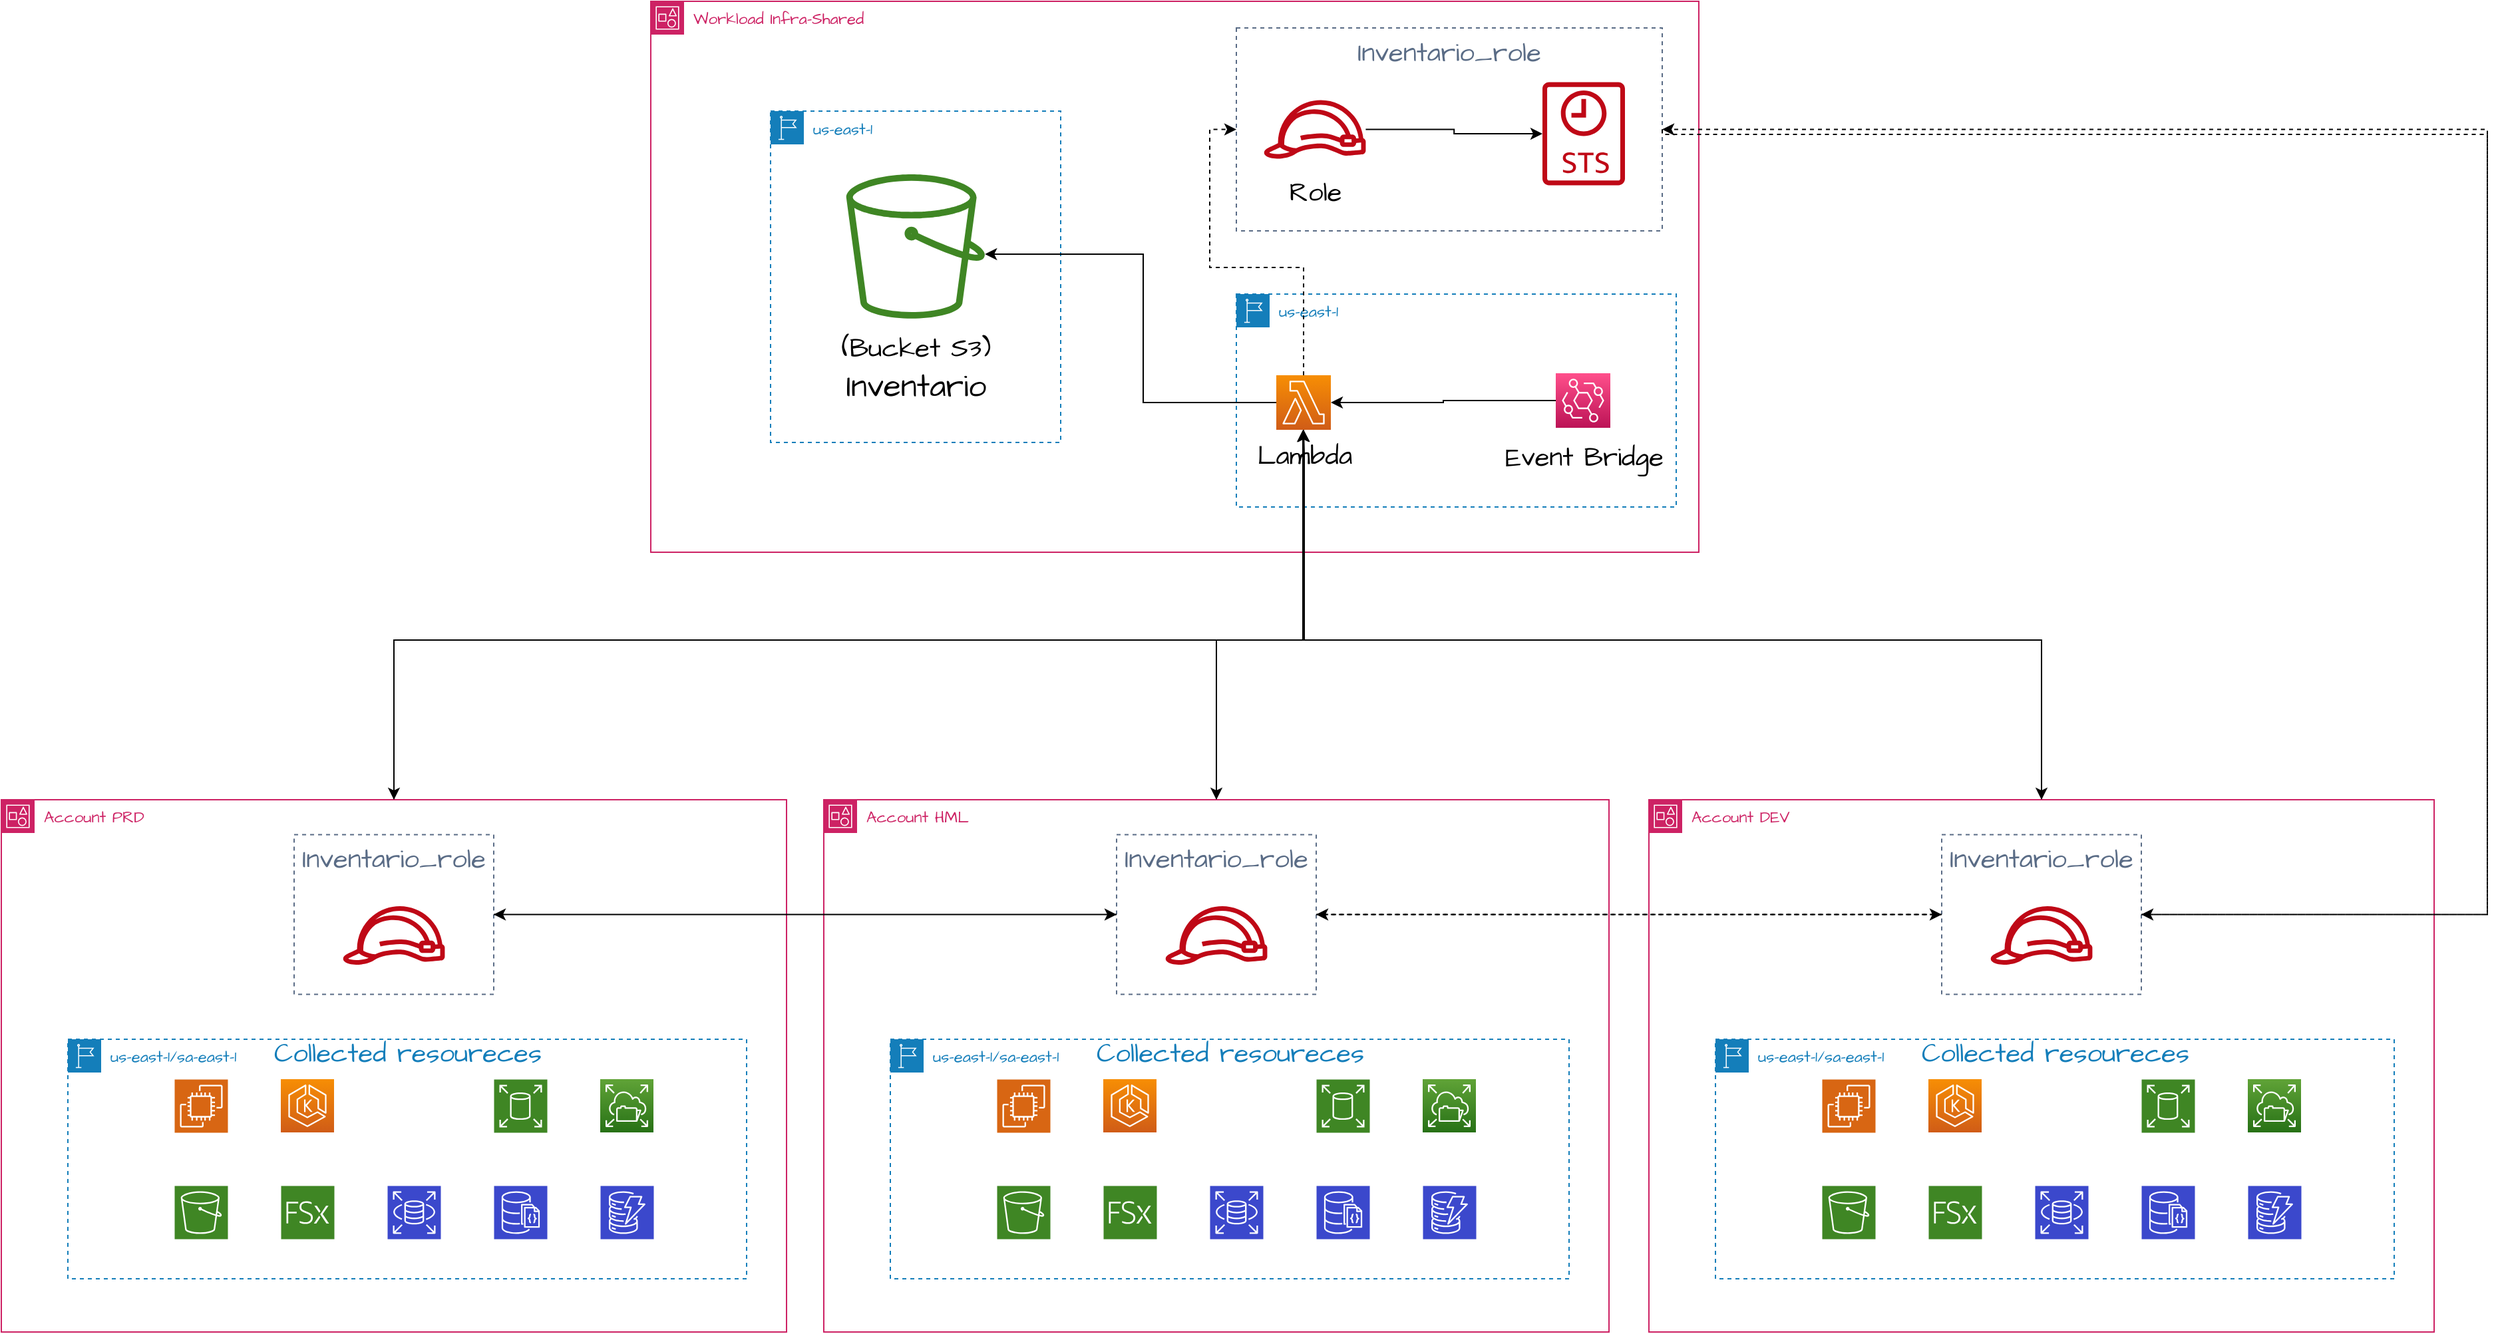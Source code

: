 <mxfile version="21.2.9" type="github">
  <diagram name="Página-1" id="VzRooWuVWmmBLkSY3yeb">
    <mxGraphModel dx="3027" dy="3548" grid="1" gridSize="10" guides="1" tooltips="1" connect="1" arrows="1" fold="1" page="1" pageScale="1" pageWidth="827" pageHeight="1169" math="0" shadow="0">
      <root>
        <mxCell id="0" />
        <mxCell id="1" parent="0" />
        <mxCell id="jStCBAq80HZp-Zrw6Ssf-123" value="Workload Infra-Shared" style="points=[[0,0],[0.25,0],[0.5,0],[0.75,0],[1,0],[1,0.25],[1,0.5],[1,0.75],[1,1],[0.75,1],[0.5,1],[0.25,1],[0,1],[0,0.75],[0,0.5],[0,0.25]];outlineConnect=0;gradientColor=none;html=1;whiteSpace=wrap;fontSize=12;fontStyle=0;container=1;pointerEvents=0;collapsible=0;recursiveResize=0;shape=mxgraph.aws4.group;grIcon=mxgraph.aws4.group_account;strokeColor=#CD2264;fillColor=none;verticalAlign=top;align=left;spacingLeft=30;fontColor=#CD2264;dashed=0;hachureGap=4;fontFamily=Architects Daughter;fontSource=https%3A%2F%2Ffonts.googleapis.com%2Fcss%3Ffamily%3DArchitects%2BDaughter;" vertex="1" parent="1">
          <mxGeometry x="-220" y="-2220" width="787.5" height="414" as="geometry" />
        </mxCell>
        <mxCell id="jStCBAq80HZp-Zrw6Ssf-126" value="Inventario_role" style="fillColor=none;strokeColor=#5A6C86;dashed=1;verticalAlign=top;fontStyle=0;fontColor=#5A6C86;whiteSpace=wrap;html=1;hachureGap=4;fontFamily=Architects Daughter;fontSource=https%3A%2F%2Ffonts.googleapis.com%2Fcss%3Ffamily%3DArchitects%2BDaughter;fontSize=20;" vertex="1" parent="jStCBAq80HZp-Zrw6Ssf-123">
          <mxGeometry x="440" y="20" width="320" height="152.5" as="geometry" />
        </mxCell>
        <mxCell id="jStCBAq80HZp-Zrw6Ssf-130" style="edgeStyle=orthogonalEdgeStyle;rounded=0;hachureGap=4;orthogonalLoop=1;jettySize=auto;html=1;fontFamily=Architects Daughter;fontSource=https%3A%2F%2Ffonts.googleapis.com%2Fcss%3Ffamily%3DArchitects%2BDaughter;fontSize=16;" edge="1" parent="jStCBAq80HZp-Zrw6Ssf-123" source="jStCBAq80HZp-Zrw6Ssf-127" target="jStCBAq80HZp-Zrw6Ssf-128">
          <mxGeometry relative="1" as="geometry" />
        </mxCell>
        <mxCell id="jStCBAq80HZp-Zrw6Ssf-127" value="" style="sketch=0;outlineConnect=0;fontColor=#232F3E;gradientColor=none;fillColor=#BF0816;strokeColor=none;dashed=0;verticalLabelPosition=bottom;verticalAlign=top;align=center;html=1;fontSize=12;fontStyle=0;aspect=fixed;pointerEvents=1;shape=mxgraph.aws4.role;hachureGap=4;jiggle=2;curveFitting=1;fontFamily=Architects Daughter;fontSource=https%3A%2F%2Ffonts.googleapis.com%2Fcss%3Ffamily%3DArchitects%2BDaughter;" vertex="1" parent="jStCBAq80HZp-Zrw6Ssf-123">
          <mxGeometry x="460.0" y="74.25" width="78" height="44" as="geometry" />
        </mxCell>
        <mxCell id="jStCBAq80HZp-Zrw6Ssf-128" value="" style="sketch=0;outlineConnect=0;fontColor=#232F3E;gradientColor=none;fillColor=#BF0816;strokeColor=none;dashed=0;verticalLabelPosition=bottom;verticalAlign=top;align=center;html=1;fontSize=12;fontStyle=0;aspect=fixed;pointerEvents=1;shape=mxgraph.aws4.sts_alternate;hachureGap=4;jiggle=2;curveFitting=1;fontFamily=Architects Daughter;fontSource=https%3A%2F%2Ffonts.googleapis.com%2Fcss%3Ffamily%3DArchitects%2BDaughter;" vertex="1" parent="jStCBAq80HZp-Zrw6Ssf-123">
          <mxGeometry x="670" y="60.5" width="62" height="78" as="geometry" />
        </mxCell>
        <mxCell id="jStCBAq80HZp-Zrw6Ssf-124" value="us-east-1" style="points=[[0,0],[0.25,0],[0.5,0],[0.75,0],[1,0],[1,0.25],[1,0.5],[1,0.75],[1,1],[0.75,1],[0.5,1],[0.25,1],[0,1],[0,0.75],[0,0.5],[0,0.25]];outlineConnect=0;gradientColor=none;html=1;whiteSpace=wrap;fontSize=12;fontStyle=0;container=1;pointerEvents=0;collapsible=0;recursiveResize=0;shape=mxgraph.aws4.group;grIcon=mxgraph.aws4.group_region;strokeColor=#147EBA;fillColor=none;verticalAlign=top;align=left;spacingLeft=30;fontColor=#147EBA;dashed=1;hachureGap=4;fontFamily=Architects Daughter;fontSource=https%3A%2F%2Ffonts.googleapis.com%2Fcss%3Ffamily%3DArchitects%2BDaughter;" vertex="1" parent="jStCBAq80HZp-Zrw6Ssf-123">
          <mxGeometry x="440" y="220" width="330.5" height="160" as="geometry" />
        </mxCell>
        <mxCell id="jStCBAq80HZp-Zrw6Ssf-175" style="edgeStyle=orthogonalEdgeStyle;rounded=0;hachureGap=4;orthogonalLoop=1;jettySize=auto;html=1;entryX=1;entryY=0.5;entryDx=0;entryDy=0;entryPerimeter=0;fontFamily=Architects Daughter;fontSource=https%3A%2F%2Ffonts.googleapis.com%2Fcss%3Ffamily%3DArchitects%2BDaughter;fontSize=16;" edge="1" parent="jStCBAq80HZp-Zrw6Ssf-124" source="jStCBAq80HZp-Zrw6Ssf-103" target="jStCBAq80HZp-Zrw6Ssf-97">
          <mxGeometry relative="1" as="geometry" />
        </mxCell>
        <mxCell id="jStCBAq80HZp-Zrw6Ssf-103" value="" style="sketch=0;points=[[0,0,0],[0.25,0,0],[0.5,0,0],[0.75,0,0],[1,0,0],[0,1,0],[0.25,1,0],[0.5,1,0],[0.75,1,0],[1,1,0],[0,0.25,0],[0,0.5,0],[0,0.75,0],[1,0.25,0],[1,0.5,0],[1,0.75,0]];outlineConnect=0;fontColor=#232F3E;gradientColor=#FF4F8B;gradientDirection=north;fillColor=#BC1356;strokeColor=#ffffff;dashed=0;verticalLabelPosition=bottom;verticalAlign=top;align=center;html=1;fontSize=12;fontStyle=0;aspect=fixed;shape=mxgraph.aws4.resourceIcon;resIcon=mxgraph.aws4.eventbridge;hachureGap=4;jiggle=2;curveFitting=1;fontFamily=Architects Daughter;fontSource=https%3A%2F%2Ffonts.googleapis.com%2Fcss%3Ffamily%3DArchitects%2BDaughter;" vertex="1" parent="jStCBAq80HZp-Zrw6Ssf-124">
          <mxGeometry x="240" y="59.5" width="41" height="41" as="geometry" />
        </mxCell>
        <mxCell id="jStCBAq80HZp-Zrw6Ssf-97" value="" style="sketch=0;points=[[0,0,0],[0.25,0,0],[0.5,0,0],[0.75,0,0],[1,0,0],[0,1,0],[0.25,1,0],[0.5,1,0],[0.75,1,0],[1,1,0],[0,0.25,0],[0,0.5,0],[0,0.75,0],[1,0.25,0],[1,0.5,0],[1,0.75,0]];outlineConnect=0;fontColor=#232F3E;gradientColor=#F78E04;gradientDirection=north;fillColor=#D05C17;strokeColor=#ffffff;dashed=0;verticalLabelPosition=bottom;verticalAlign=top;align=center;html=1;fontSize=12;fontStyle=0;aspect=fixed;shape=mxgraph.aws4.resourceIcon;resIcon=mxgraph.aws4.lambda;hachureGap=4;jiggle=2;curveFitting=1;fontFamily=Architects Daughter;fontSource=https%3A%2F%2Ffonts.googleapis.com%2Fcss%3Ffamily%3DArchitects%2BDaughter;" vertex="1" parent="jStCBAq80HZp-Zrw6Ssf-124">
          <mxGeometry x="30" y="61" width="41" height="41" as="geometry" />
        </mxCell>
        <mxCell id="jStCBAq80HZp-Zrw6Ssf-271" value="Lambda" style="text;html=1;align=center;verticalAlign=middle;resizable=0;points=[];autosize=1;strokeColor=none;fillColor=none;fontSize=20;fontFamily=Architects Daughter;" vertex="1" parent="jStCBAq80HZp-Zrw6Ssf-124">
          <mxGeometry x="5.5" y="100.5" width="90" height="40" as="geometry" />
        </mxCell>
        <mxCell id="jStCBAq80HZp-Zrw6Ssf-272" value="Event Bridge" style="text;html=1;align=center;verticalAlign=middle;resizable=0;points=[];autosize=1;strokeColor=none;fillColor=none;fontSize=20;fontFamily=Architects Daughter;" vertex="1" parent="jStCBAq80HZp-Zrw6Ssf-124">
          <mxGeometry x="190.5" y="102" width="140" height="40" as="geometry" />
        </mxCell>
        <mxCell id="jStCBAq80HZp-Zrw6Ssf-241" value="us-east-1" style="points=[[0,0],[0.25,0],[0.5,0],[0.75,0],[1,0],[1,0.25],[1,0.5],[1,0.75],[1,1],[0.75,1],[0.5,1],[0.25,1],[0,1],[0,0.75],[0,0.5],[0,0.25]];outlineConnect=0;gradientColor=none;html=1;whiteSpace=wrap;fontSize=12;fontStyle=0;container=1;pointerEvents=0;collapsible=0;recursiveResize=0;shape=mxgraph.aws4.group;grIcon=mxgraph.aws4.group_region;strokeColor=#147EBA;fillColor=none;verticalAlign=top;align=left;spacingLeft=30;fontColor=#147EBA;dashed=1;hachureGap=4;fontFamily=Architects Daughter;fontSource=https%3A%2F%2Ffonts.googleapis.com%2Fcss%3Ffamily%3DArchitects%2BDaughter;" vertex="1" parent="jStCBAq80HZp-Zrw6Ssf-123">
          <mxGeometry x="90" y="82.5" width="218" height="249" as="geometry" />
        </mxCell>
        <mxCell id="jStCBAq80HZp-Zrw6Ssf-157" value="" style="sketch=0;outlineConnect=0;fontColor=#232F3E;gradientColor=none;fillColor=#3F8624;strokeColor=none;dashed=0;verticalLabelPosition=bottom;verticalAlign=top;align=center;html=1;fontSize=12;fontStyle=0;aspect=fixed;pointerEvents=1;shape=mxgraph.aws4.bucket;hachureGap=4;jiggle=2;curveFitting=1;fontFamily=Architects Daughter;fontSource=https%3A%2F%2Ffonts.googleapis.com%2Fcss%3Ffamily%3DArchitects%2BDaughter;" vertex="1" parent="jStCBAq80HZp-Zrw6Ssf-241">
          <mxGeometry x="56.89" y="47.5" width="104.23" height="108.4" as="geometry" />
        </mxCell>
        <mxCell id="jStCBAq80HZp-Zrw6Ssf-158" value="&lt;font style=&quot;font-size: 24px;&quot;&gt;Inventario&lt;/font&gt;" style="text;html=1;align=center;verticalAlign=middle;resizable=0;points=[];autosize=1;strokeColor=none;fillColor=none;fontSize=20;fontFamily=Architects Daughter;" vertex="1" parent="jStCBAq80HZp-Zrw6Ssf-241">
          <mxGeometry x="44" y="187.5" width="130" height="40" as="geometry" />
        </mxCell>
        <mxCell id="jStCBAq80HZp-Zrw6Ssf-269" value="(Bucket S3)" style="text;html=1;align=center;verticalAlign=middle;resizable=0;points=[];autosize=1;strokeColor=none;fillColor=none;fontSize=20;fontFamily=Architects Daughter;" vertex="1" parent="jStCBAq80HZp-Zrw6Ssf-241">
          <mxGeometry x="39.01" y="157.5" width="140" height="40" as="geometry" />
        </mxCell>
        <mxCell id="jStCBAq80HZp-Zrw6Ssf-247" style="edgeStyle=orthogonalEdgeStyle;rounded=0;hachureGap=4;orthogonalLoop=1;jettySize=auto;html=1;entryX=0;entryY=0.5;entryDx=0;entryDy=0;fontFamily=Architects Daughter;fontSource=https%3A%2F%2Ffonts.googleapis.com%2Fcss%3Ffamily%3DArchitects%2BDaughter;fontSize=16;dashed=1;" edge="1" parent="jStCBAq80HZp-Zrw6Ssf-123" source="jStCBAq80HZp-Zrw6Ssf-97" target="jStCBAq80HZp-Zrw6Ssf-126">
          <mxGeometry relative="1" as="geometry">
            <Array as="points">
              <mxPoint x="491" y="200" />
              <mxPoint x="420" y="200" />
              <mxPoint x="420" y="96" />
            </Array>
          </mxGeometry>
        </mxCell>
        <mxCell id="jStCBAq80HZp-Zrw6Ssf-260" style="edgeStyle=orthogonalEdgeStyle;rounded=0;hachureGap=4;orthogonalLoop=1;jettySize=auto;html=1;fontFamily=Architects Daughter;fontSource=https%3A%2F%2Ffonts.googleapis.com%2Fcss%3Ffamily%3DArchitects%2BDaughter;fontSize=16;" edge="1" parent="jStCBAq80HZp-Zrw6Ssf-123" source="jStCBAq80HZp-Zrw6Ssf-97" target="jStCBAq80HZp-Zrw6Ssf-157">
          <mxGeometry relative="1" as="geometry">
            <mxPoint x="208.75" y="240" as="targetPoint" />
            <Array as="points">
              <mxPoint x="370" y="302" />
              <mxPoint x="370" y="190" />
            </Array>
          </mxGeometry>
        </mxCell>
        <mxCell id="jStCBAq80HZp-Zrw6Ssf-270" value="Role" style="text;html=1;align=center;verticalAlign=middle;resizable=0;points=[];autosize=1;strokeColor=none;fillColor=none;fontSize=20;fontFamily=Architects Daughter;" vertex="1" parent="jStCBAq80HZp-Zrw6Ssf-123">
          <mxGeometry x="469" y="123" width="60" height="40" as="geometry" />
        </mxCell>
        <mxCell id="jStCBAq80HZp-Zrw6Ssf-265" style="edgeStyle=orthogonalEdgeStyle;rounded=0;hachureGap=4;orthogonalLoop=1;jettySize=auto;html=1;fontFamily=Architects Daughter;fontSource=https%3A%2F%2Ffonts.googleapis.com%2Fcss%3Ffamily%3DArchitects%2BDaughter;fontSize=16;" edge="1" parent="1" source="jStCBAq80HZp-Zrw6Ssf-132" target="jStCBAq80HZp-Zrw6Ssf-97">
          <mxGeometry relative="1" as="geometry">
            <mxPoint x="270" y="-1880" as="targetPoint" />
            <Array as="points">
              <mxPoint x="-413" y="-1740" />
              <mxPoint x="270" y="-1740" />
            </Array>
          </mxGeometry>
        </mxCell>
        <mxCell id="jStCBAq80HZp-Zrw6Ssf-132" value="Account PRD" style="points=[[0,0],[0.25,0],[0.5,0],[0.75,0],[1,0],[1,0.25],[1,0.5],[1,0.75],[1,1],[0.75,1],[0.5,1],[0.25,1],[0,1],[0,0.75],[0,0.5],[0,0.25]];outlineConnect=0;gradientColor=none;html=1;whiteSpace=wrap;fontSize=12;fontStyle=0;container=1;pointerEvents=0;collapsible=0;recursiveResize=0;shape=mxgraph.aws4.group;grIcon=mxgraph.aws4.group_account;strokeColor=#CD2264;fillColor=none;verticalAlign=top;align=left;spacingLeft=30;fontColor=#CD2264;dashed=0;hachureGap=4;fontFamily=Architects Daughter;fontSource=https%3A%2F%2Ffonts.googleapis.com%2Fcss%3Ffamily%3DArchitects%2BDaughter;" vertex="1" parent="1">
          <mxGeometry x="-708" y="-1620" width="590" height="400" as="geometry" />
        </mxCell>
        <mxCell id="jStCBAq80HZp-Zrw6Ssf-135" value="Inventario_role" style="fillColor=none;strokeColor=#5A6C86;dashed=1;verticalAlign=top;fontStyle=0;fontColor=#5A6C86;whiteSpace=wrap;html=1;hachureGap=4;fontFamily=Architects Daughter;fontSource=https%3A%2F%2Ffonts.googleapis.com%2Fcss%3Ffamily%3DArchitects%2BDaughter;fontSize=20;" vertex="1" parent="jStCBAq80HZp-Zrw6Ssf-132">
          <mxGeometry x="220" y="26.25" width="150" height="120" as="geometry" />
        </mxCell>
        <mxCell id="jStCBAq80HZp-Zrw6Ssf-137" value="" style="sketch=0;outlineConnect=0;fontColor=#232F3E;gradientColor=none;fillColor=#BF0816;strokeColor=none;dashed=0;verticalLabelPosition=bottom;verticalAlign=top;align=center;html=1;fontSize=12;fontStyle=0;aspect=fixed;pointerEvents=1;shape=mxgraph.aws4.role;hachureGap=4;jiggle=2;curveFitting=1;fontFamily=Architects Daughter;fontSource=https%3A%2F%2Ffonts.googleapis.com%2Fcss%3Ffamily%3DArchitects%2BDaughter;" vertex="1" parent="jStCBAq80HZp-Zrw6Ssf-132">
          <mxGeometry x="256.0" y="80" width="78" height="44" as="geometry" />
        </mxCell>
        <mxCell id="jStCBAq80HZp-Zrw6Ssf-140" value="us-east-1/sa-east-1" style="points=[[0,0],[0.25,0],[0.5,0],[0.75,0],[1,0],[1,0.25],[1,0.5],[1,0.75],[1,1],[0.75,1],[0.5,1],[0.25,1],[0,1],[0,0.75],[0,0.5],[0,0.25]];outlineConnect=0;gradientColor=none;html=1;whiteSpace=wrap;fontSize=12;fontStyle=0;container=1;pointerEvents=0;collapsible=0;recursiveResize=0;shape=mxgraph.aws4.group;grIcon=mxgraph.aws4.group_region;strokeColor=#147EBA;fillColor=none;verticalAlign=top;align=left;spacingLeft=30;fontColor=#147EBA;dashed=1;hachureGap=4;fontFamily=Architects Daughter;fontSource=https%3A%2F%2Ffonts.googleapis.com%2Fcss%3Ffamily%3DArchitects%2BDaughter;" vertex="1" parent="jStCBAq80HZp-Zrw6Ssf-132">
          <mxGeometry x="50" y="180" width="510" height="180" as="geometry" />
        </mxCell>
        <mxCell id="jStCBAq80HZp-Zrw6Ssf-79" value="" style="html=1;overflow=block;blockSpacing=1;whiteSpace=wrap;shape=mxgraph.aws4.resourceIcon;resIcon=mxgraph.aws4.ec2;verticalLabelPosition=bottom;align=center;verticalAlign=top;strokeColor=#ffffff;pointerEvents=1;fontSize=13;spacing=0;strokeOpacity=100;rounded=1;absoluteArcSize=1;arcSize=9;fillColor=#d86613;strokeWidth=2.3;lucidId=VLP564rc3VLV;" vertex="1" parent="jStCBAq80HZp-Zrw6Ssf-140">
          <mxGeometry x="80" y="30" width="40" height="40" as="geometry" />
        </mxCell>
        <mxCell id="jStCBAq80HZp-Zrw6Ssf-115" value="" style="sketch=0;points=[[0,0,0],[0.25,0,0],[0.5,0,0],[0.75,0,0],[1,0,0],[0,1,0],[0.25,1,0],[0.5,1,0],[0.75,1,0],[1,1,0],[0,0.25,0],[0,0.5,0],[0,0.75,0],[1,0.25,0],[1,0.5,0],[1,0.75,0]];outlineConnect=0;fontColor=#232F3E;gradientColor=#F78E04;gradientDirection=north;fillColor=#D05C17;strokeColor=#ffffff;dashed=0;verticalLabelPosition=bottom;verticalAlign=top;align=center;html=1;fontSize=12;fontStyle=0;aspect=fixed;shape=mxgraph.aws4.resourceIcon;resIcon=mxgraph.aws4.eks;hachureGap=4;jiggle=2;curveFitting=1;fontFamily=Architects Daughter;fontSource=https%3A%2F%2Ffonts.googleapis.com%2Fcss%3Ffamily%3DArchitects%2BDaughter;" vertex="1" parent="jStCBAq80HZp-Zrw6Ssf-140">
          <mxGeometry x="160" y="30" width="40" height="40" as="geometry" />
        </mxCell>
        <mxCell id="jStCBAq80HZp-Zrw6Ssf-84" value="" style="html=1;overflow=block;blockSpacing=1;whiteSpace=wrap;shape=image;fontSize=13;spacing=0;strokeColor=none;strokeOpacity=100;strokeWidth=0;image=https://images.lucid.app/images/45615121-0fde-41e3-a332-d0e352b0bb33/content;imageAspect=0;lucidId=YUP5qHfr82i2;" vertex="1" parent="jStCBAq80HZp-Zrw6Ssf-140">
          <mxGeometry x="240" y="30" width="40" height="40" as="geometry" />
        </mxCell>
        <mxCell id="jStCBAq80HZp-Zrw6Ssf-82" value="" style="html=1;overflow=block;blockSpacing=1;whiteSpace=wrap;shape=mxgraph.aws4.resourceIcon;resIcon=mxgraph.aws4.elastic_block_store;labelPosition=center;verticalLabelPosition=bottom;align=center;verticalAlign=top;strokeColor=#ffffff;pointerEvents=1;fontSize=13;spacing=0;strokeOpacity=100;rounded=1;absoluteArcSize=1;arcSize=9;fillColor=#3f8624;strokeWidth=2.3;lucidId=uNP53A2GF-6j;" vertex="1" parent="jStCBAq80HZp-Zrw6Ssf-140">
          <mxGeometry x="320" y="30" width="40" height="40" as="geometry" />
        </mxCell>
        <mxCell id="jStCBAq80HZp-Zrw6Ssf-116" value="" style="sketch=0;points=[[0,0,0],[0.25,0,0],[0.5,0,0],[0.75,0,0],[1,0,0],[0,1,0],[0.25,1,0],[0.5,1,0],[0.75,1,0],[1,1,0],[0,0.25,0],[0,0.5,0],[0,0.75,0],[1,0.25,0],[1,0.5,0],[1,0.75,0]];outlineConnect=0;fontColor=#232F3E;gradientColor=#60A337;gradientDirection=north;fillColor=#277116;strokeColor=#ffffff;dashed=0;verticalLabelPosition=bottom;verticalAlign=top;align=center;html=1;fontSize=12;fontStyle=0;aspect=fixed;shape=mxgraph.aws4.resourceIcon;resIcon=mxgraph.aws4.elastic_file_system;hachureGap=4;jiggle=2;curveFitting=1;fontFamily=Architects Daughter;fontSource=https%3A%2F%2Ffonts.googleapis.com%2Fcss%3Ffamily%3DArchitects%2BDaughter;" vertex="1" parent="jStCBAq80HZp-Zrw6Ssf-140">
          <mxGeometry x="400" y="30" width="40" height="40" as="geometry" />
        </mxCell>
        <mxCell id="jStCBAq80HZp-Zrw6Ssf-85" value="" style="html=1;overflow=block;blockSpacing=1;whiteSpace=wrap;shape=mxgraph.aws4.resourceIcon;resIcon=mxgraph.aws4.s3;labelPosition=center;verticalLabelPosition=bottom;align=center;verticalAlign=top;strokeColor=#ffffff;pointerEvents=1;fontSize=13;spacing=0;strokeOpacity=100;rounded=1;absoluteArcSize=1;arcSize=9;fillColor=#3f8624;strokeWidth=2.3;lucidId=0VP5lnikihRS;" vertex="1" parent="jStCBAq80HZp-Zrw6Ssf-140">
          <mxGeometry x="80" y="110" width="40" height="40" as="geometry" />
        </mxCell>
        <mxCell id="jStCBAq80HZp-Zrw6Ssf-81" value="" style="html=1;overflow=block;blockSpacing=1;whiteSpace=wrap;shape=mxgraph.aws4.resourceIcon;resIcon=mxgraph.aws4.fsx;labelPosition=center;verticalLabelPosition=bottom;align=center;verticalAlign=top;strokeColor=#ffffff;pointerEvents=1;fontSize=13;spacing=0;strokeOpacity=100;rounded=1;absoluteArcSize=1;arcSize=9;fillColor=#3f8624;strokeWidth=2.3;lucidId=9MP5vk~L6b_T;" vertex="1" parent="jStCBAq80HZp-Zrw6Ssf-140">
          <mxGeometry x="160" y="110" width="40" height="40" as="geometry" />
        </mxCell>
        <mxCell id="jStCBAq80HZp-Zrw6Ssf-86" value="" style="html=1;overflow=block;blockSpacing=1;whiteSpace=wrap;shape=mxgraph.aws4.resourceIcon;resIcon=mxgraph.aws4.rds;verticalLabelPosition=bottom;align=center;verticalAlign=top;strokeColor=#ffffff;pointerEvents=1;fontSize=13;spacing=0;strokeOpacity=100;rounded=1;absoluteArcSize=1;arcSize=9;fillColor=#3b48cc;strokeWidth=2.3;lucidId=CWP5NWTmOiCy;" vertex="1" parent="jStCBAq80HZp-Zrw6Ssf-140">
          <mxGeometry x="240" y="110" width="40" height="40" as="geometry" />
        </mxCell>
        <mxCell id="jStCBAq80HZp-Zrw6Ssf-87" value="" style="html=1;overflow=block;blockSpacing=1;whiteSpace=wrap;shape=mxgraph.aws4.resourceIcon;resIcon=mxgraph.aws4.documentdb_with_mongodb_compatibility;verticalLabelPosition=bottom;align=center;verticalAlign=top;strokeColor=#ffffff;pointerEvents=1;fontSize=13;spacing=0;strokeOpacity=100;rounded=1;absoluteArcSize=1;arcSize=9;fillColor=#3b48cc;strokeWidth=2.3;lucidId=9WP5~1O04F0Y;" vertex="1" parent="jStCBAq80HZp-Zrw6Ssf-140">
          <mxGeometry x="320" y="110" width="40" height="40" as="geometry" />
        </mxCell>
        <mxCell id="jStCBAq80HZp-Zrw6Ssf-88" value="" style="html=1;overflow=block;blockSpacing=1;whiteSpace=wrap;shape=mxgraph.aws4.resourceIcon;resIcon=mxgraph.aws4.dynamodb;verticalLabelPosition=bottom;align=center;verticalAlign=top;strokeColor=#ffffff;pointerEvents=1;fontSize=13;spacing=0;strokeOpacity=100;rounded=1;absoluteArcSize=1;arcSize=9;fillColor=#3b48cc;strokeWidth=2.3;lucidId=0XP5R61sQiSh;" vertex="1" parent="jStCBAq80HZp-Zrw6Ssf-140">
          <mxGeometry x="400" y="110" width="40" height="40" as="geometry" />
        </mxCell>
        <mxCell id="jStCBAq80HZp-Zrw6Ssf-198" value="&lt;font color=&quot;#147eba&quot;&gt;Collected resoureces&lt;/font&gt;&lt;span data-lucid-content=&quot;{&amp;quot;t&amp;quot;:&amp;quot;    Collected resources&amp;quot;,&amp;quot;m&amp;quot;:[{&amp;quot;s&amp;quot;:0,&amp;quot;n&amp;quot;:&amp;quot;a&amp;quot;,&amp;quot;v&amp;quot;:&amp;quot;left&amp;quot;},{&amp;quot;s&amp;quot;:0,&amp;quot;n&amp;quot;:&amp;quot;c&amp;quot;,&amp;quot;v&amp;quot;:&amp;quot;#b40c4cff&amp;quot;,&amp;quot;e&amp;quot;:23},{&amp;quot;s&amp;quot;:0,&amp;quot;n&amp;quot;:&amp;quot;s&amp;quot;,&amp;quot;v&amp;quot;:17.778,&amp;quot;e&amp;quot;:23}]}&quot; data-lucid-type=&quot;application/vnd.lucid.text&quot;&gt;&lt;/span&gt;" style="text;html=1;align=center;verticalAlign=middle;resizable=0;points=[];autosize=1;strokeColor=none;fillColor=none;fontSize=20;fontFamily=Architects Daughter;" vertex="1" parent="jStCBAq80HZp-Zrw6Ssf-140">
          <mxGeometry x="145" y="-10" width="220" height="40" as="geometry" />
        </mxCell>
        <mxCell id="jStCBAq80HZp-Zrw6Ssf-264" style="edgeStyle=orthogonalEdgeStyle;rounded=0;hachureGap=4;orthogonalLoop=1;jettySize=auto;html=1;entryX=0.5;entryY=1;entryDx=0;entryDy=0;entryPerimeter=0;fontFamily=Architects Daughter;fontSource=https%3A%2F%2Ffonts.googleapis.com%2Fcss%3Ffamily%3DArchitects%2BDaughter;fontSize=16;endArrow=classic;endFill=1;" edge="1" parent="1" source="jStCBAq80HZp-Zrw6Ssf-211" target="jStCBAq80HZp-Zrw6Ssf-97">
          <mxGeometry relative="1" as="geometry">
            <Array as="points">
              <mxPoint x="205" y="-1740" />
              <mxPoint x="271" y="-1740" />
            </Array>
          </mxGeometry>
        </mxCell>
        <mxCell id="jStCBAq80HZp-Zrw6Ssf-211" value="Account HML" style="points=[[0,0],[0.25,0],[0.5,0],[0.75,0],[1,0],[1,0.25],[1,0.5],[1,0.75],[1,1],[0.75,1],[0.5,1],[0.25,1],[0,1],[0,0.75],[0,0.5],[0,0.25]];outlineConnect=0;gradientColor=none;html=1;whiteSpace=wrap;fontSize=12;fontStyle=0;container=1;pointerEvents=0;collapsible=0;recursiveResize=0;shape=mxgraph.aws4.group;grIcon=mxgraph.aws4.group_account;strokeColor=#CD2264;fillColor=none;verticalAlign=top;align=left;spacingLeft=30;fontColor=#CD2264;dashed=0;hachureGap=4;fontFamily=Architects Daughter;fontSource=https%3A%2F%2Ffonts.googleapis.com%2Fcss%3Ffamily%3DArchitects%2BDaughter;" vertex="1" parent="1">
          <mxGeometry x="-90" y="-1620" width="590" height="400" as="geometry" />
        </mxCell>
        <mxCell id="jStCBAq80HZp-Zrw6Ssf-212" value="Inventario_role" style="fillColor=none;strokeColor=#5A6C86;dashed=1;verticalAlign=top;fontStyle=0;fontColor=#5A6C86;whiteSpace=wrap;html=1;hachureGap=4;fontFamily=Architects Daughter;fontSource=https%3A%2F%2Ffonts.googleapis.com%2Fcss%3Ffamily%3DArchitects%2BDaughter;fontSize=20;" vertex="1" parent="jStCBAq80HZp-Zrw6Ssf-211">
          <mxGeometry x="220" y="26.25" width="150" height="120" as="geometry" />
        </mxCell>
        <mxCell id="jStCBAq80HZp-Zrw6Ssf-213" value="" style="sketch=0;outlineConnect=0;fontColor=#232F3E;gradientColor=none;fillColor=#BF0816;strokeColor=none;dashed=0;verticalLabelPosition=bottom;verticalAlign=top;align=center;html=1;fontSize=12;fontStyle=0;aspect=fixed;pointerEvents=1;shape=mxgraph.aws4.role;hachureGap=4;jiggle=2;curveFitting=1;fontFamily=Architects Daughter;fontSource=https%3A%2F%2Ffonts.googleapis.com%2Fcss%3Ffamily%3DArchitects%2BDaughter;" vertex="1" parent="jStCBAq80HZp-Zrw6Ssf-211">
          <mxGeometry x="256.0" y="80" width="78" height="44" as="geometry" />
        </mxCell>
        <mxCell id="jStCBAq80HZp-Zrw6Ssf-214" value="us-east-1/sa-east-1" style="points=[[0,0],[0.25,0],[0.5,0],[0.75,0],[1,0],[1,0.25],[1,0.5],[1,0.75],[1,1],[0.75,1],[0.5,1],[0.25,1],[0,1],[0,0.75],[0,0.5],[0,0.25]];outlineConnect=0;gradientColor=none;html=1;whiteSpace=wrap;fontSize=12;fontStyle=0;container=1;pointerEvents=0;collapsible=0;recursiveResize=0;shape=mxgraph.aws4.group;grIcon=mxgraph.aws4.group_region;strokeColor=#147EBA;fillColor=none;verticalAlign=top;align=left;spacingLeft=30;fontColor=#147EBA;dashed=1;hachureGap=4;fontFamily=Architects Daughter;fontSource=https%3A%2F%2Ffonts.googleapis.com%2Fcss%3Ffamily%3DArchitects%2BDaughter;" vertex="1" parent="jStCBAq80HZp-Zrw6Ssf-211">
          <mxGeometry x="50" y="180" width="510" height="180" as="geometry" />
        </mxCell>
        <mxCell id="jStCBAq80HZp-Zrw6Ssf-215" value="" style="html=1;overflow=block;blockSpacing=1;whiteSpace=wrap;shape=mxgraph.aws4.resourceIcon;resIcon=mxgraph.aws4.ec2;verticalLabelPosition=bottom;align=center;verticalAlign=top;strokeColor=#ffffff;pointerEvents=1;fontSize=13;spacing=0;strokeOpacity=100;rounded=1;absoluteArcSize=1;arcSize=9;fillColor=#d86613;strokeWidth=2.3;lucidId=VLP564rc3VLV;" vertex="1" parent="jStCBAq80HZp-Zrw6Ssf-214">
          <mxGeometry x="80" y="30" width="40" height="40" as="geometry" />
        </mxCell>
        <mxCell id="jStCBAq80HZp-Zrw6Ssf-216" value="" style="sketch=0;points=[[0,0,0],[0.25,0,0],[0.5,0,0],[0.75,0,0],[1,0,0],[0,1,0],[0.25,1,0],[0.5,1,0],[0.75,1,0],[1,1,0],[0,0.25,0],[0,0.5,0],[0,0.75,0],[1,0.25,0],[1,0.5,0],[1,0.75,0]];outlineConnect=0;fontColor=#232F3E;gradientColor=#F78E04;gradientDirection=north;fillColor=#D05C17;strokeColor=#ffffff;dashed=0;verticalLabelPosition=bottom;verticalAlign=top;align=center;html=1;fontSize=12;fontStyle=0;aspect=fixed;shape=mxgraph.aws4.resourceIcon;resIcon=mxgraph.aws4.eks;hachureGap=4;jiggle=2;curveFitting=1;fontFamily=Architects Daughter;fontSource=https%3A%2F%2Ffonts.googleapis.com%2Fcss%3Ffamily%3DArchitects%2BDaughter;" vertex="1" parent="jStCBAq80HZp-Zrw6Ssf-214">
          <mxGeometry x="160" y="30" width="40" height="40" as="geometry" />
        </mxCell>
        <mxCell id="jStCBAq80HZp-Zrw6Ssf-217" value="" style="html=1;overflow=block;blockSpacing=1;whiteSpace=wrap;shape=image;fontSize=13;spacing=0;strokeColor=none;strokeOpacity=100;strokeWidth=0;image=https://images.lucid.app/images/45615121-0fde-41e3-a332-d0e352b0bb33/content;imageAspect=0;lucidId=YUP5qHfr82i2;" vertex="1" parent="jStCBAq80HZp-Zrw6Ssf-214">
          <mxGeometry x="240" y="30" width="40" height="40" as="geometry" />
        </mxCell>
        <mxCell id="jStCBAq80HZp-Zrw6Ssf-218" value="" style="html=1;overflow=block;blockSpacing=1;whiteSpace=wrap;shape=mxgraph.aws4.resourceIcon;resIcon=mxgraph.aws4.elastic_block_store;labelPosition=center;verticalLabelPosition=bottom;align=center;verticalAlign=top;strokeColor=#ffffff;pointerEvents=1;fontSize=13;spacing=0;strokeOpacity=100;rounded=1;absoluteArcSize=1;arcSize=9;fillColor=#3f8624;strokeWidth=2.3;lucidId=uNP53A2GF-6j;" vertex="1" parent="jStCBAq80HZp-Zrw6Ssf-214">
          <mxGeometry x="320" y="30" width="40" height="40" as="geometry" />
        </mxCell>
        <mxCell id="jStCBAq80HZp-Zrw6Ssf-219" value="" style="sketch=0;points=[[0,0,0],[0.25,0,0],[0.5,0,0],[0.75,0,0],[1,0,0],[0,1,0],[0.25,1,0],[0.5,1,0],[0.75,1,0],[1,1,0],[0,0.25,0],[0,0.5,0],[0,0.75,0],[1,0.25,0],[1,0.5,0],[1,0.75,0]];outlineConnect=0;fontColor=#232F3E;gradientColor=#60A337;gradientDirection=north;fillColor=#277116;strokeColor=#ffffff;dashed=0;verticalLabelPosition=bottom;verticalAlign=top;align=center;html=1;fontSize=12;fontStyle=0;aspect=fixed;shape=mxgraph.aws4.resourceIcon;resIcon=mxgraph.aws4.elastic_file_system;hachureGap=4;jiggle=2;curveFitting=1;fontFamily=Architects Daughter;fontSource=https%3A%2F%2Ffonts.googleapis.com%2Fcss%3Ffamily%3DArchitects%2BDaughter;" vertex="1" parent="jStCBAq80HZp-Zrw6Ssf-214">
          <mxGeometry x="400" y="30" width="40" height="40" as="geometry" />
        </mxCell>
        <mxCell id="jStCBAq80HZp-Zrw6Ssf-220" value="" style="html=1;overflow=block;blockSpacing=1;whiteSpace=wrap;shape=mxgraph.aws4.resourceIcon;resIcon=mxgraph.aws4.s3;labelPosition=center;verticalLabelPosition=bottom;align=center;verticalAlign=top;strokeColor=#ffffff;pointerEvents=1;fontSize=13;spacing=0;strokeOpacity=100;rounded=1;absoluteArcSize=1;arcSize=9;fillColor=#3f8624;strokeWidth=2.3;lucidId=0VP5lnikihRS;" vertex="1" parent="jStCBAq80HZp-Zrw6Ssf-214">
          <mxGeometry x="80" y="110" width="40" height="40" as="geometry" />
        </mxCell>
        <mxCell id="jStCBAq80HZp-Zrw6Ssf-221" value="" style="html=1;overflow=block;blockSpacing=1;whiteSpace=wrap;shape=mxgraph.aws4.resourceIcon;resIcon=mxgraph.aws4.fsx;labelPosition=center;verticalLabelPosition=bottom;align=center;verticalAlign=top;strokeColor=#ffffff;pointerEvents=1;fontSize=13;spacing=0;strokeOpacity=100;rounded=1;absoluteArcSize=1;arcSize=9;fillColor=#3f8624;strokeWidth=2.3;lucidId=9MP5vk~L6b_T;" vertex="1" parent="jStCBAq80HZp-Zrw6Ssf-214">
          <mxGeometry x="160" y="110" width="40" height="40" as="geometry" />
        </mxCell>
        <mxCell id="jStCBAq80HZp-Zrw6Ssf-222" value="" style="html=1;overflow=block;blockSpacing=1;whiteSpace=wrap;shape=mxgraph.aws4.resourceIcon;resIcon=mxgraph.aws4.rds;verticalLabelPosition=bottom;align=center;verticalAlign=top;strokeColor=#ffffff;pointerEvents=1;fontSize=13;spacing=0;strokeOpacity=100;rounded=1;absoluteArcSize=1;arcSize=9;fillColor=#3b48cc;strokeWidth=2.3;lucidId=CWP5NWTmOiCy;" vertex="1" parent="jStCBAq80HZp-Zrw6Ssf-214">
          <mxGeometry x="240" y="110" width="40" height="40" as="geometry" />
        </mxCell>
        <mxCell id="jStCBAq80HZp-Zrw6Ssf-223" value="" style="html=1;overflow=block;blockSpacing=1;whiteSpace=wrap;shape=mxgraph.aws4.resourceIcon;resIcon=mxgraph.aws4.documentdb_with_mongodb_compatibility;verticalLabelPosition=bottom;align=center;verticalAlign=top;strokeColor=#ffffff;pointerEvents=1;fontSize=13;spacing=0;strokeOpacity=100;rounded=1;absoluteArcSize=1;arcSize=9;fillColor=#3b48cc;strokeWidth=2.3;lucidId=9WP5~1O04F0Y;" vertex="1" parent="jStCBAq80HZp-Zrw6Ssf-214">
          <mxGeometry x="320" y="110" width="40" height="40" as="geometry" />
        </mxCell>
        <mxCell id="jStCBAq80HZp-Zrw6Ssf-224" value="" style="html=1;overflow=block;blockSpacing=1;whiteSpace=wrap;shape=mxgraph.aws4.resourceIcon;resIcon=mxgraph.aws4.dynamodb;verticalLabelPosition=bottom;align=center;verticalAlign=top;strokeColor=#ffffff;pointerEvents=1;fontSize=13;spacing=0;strokeOpacity=100;rounded=1;absoluteArcSize=1;arcSize=9;fillColor=#3b48cc;strokeWidth=2.3;lucidId=0XP5R61sQiSh;" vertex="1" parent="jStCBAq80HZp-Zrw6Ssf-214">
          <mxGeometry x="400" y="110" width="40" height="40" as="geometry" />
        </mxCell>
        <mxCell id="jStCBAq80HZp-Zrw6Ssf-225" value="&lt;font color=&quot;#147eba&quot;&gt;Collected resoureces&lt;/font&gt;&lt;span data-lucid-content=&quot;{&amp;quot;t&amp;quot;:&amp;quot;    Collected resources&amp;quot;,&amp;quot;m&amp;quot;:[{&amp;quot;s&amp;quot;:0,&amp;quot;n&amp;quot;:&amp;quot;a&amp;quot;,&amp;quot;v&amp;quot;:&amp;quot;left&amp;quot;},{&amp;quot;s&amp;quot;:0,&amp;quot;n&amp;quot;:&amp;quot;c&amp;quot;,&amp;quot;v&amp;quot;:&amp;quot;#b40c4cff&amp;quot;,&amp;quot;e&amp;quot;:23},{&amp;quot;s&amp;quot;:0,&amp;quot;n&amp;quot;:&amp;quot;s&amp;quot;,&amp;quot;v&amp;quot;:17.778,&amp;quot;e&amp;quot;:23}]}&quot; data-lucid-type=&quot;application/vnd.lucid.text&quot;&gt;&lt;/span&gt;" style="text;html=1;align=center;verticalAlign=middle;resizable=0;points=[];autosize=1;strokeColor=none;fillColor=none;fontSize=20;fontFamily=Architects Daughter;" vertex="1" parent="jStCBAq80HZp-Zrw6Ssf-214">
          <mxGeometry x="145" y="-10" width="220" height="40" as="geometry" />
        </mxCell>
        <mxCell id="jStCBAq80HZp-Zrw6Ssf-259" style="edgeStyle=orthogonalEdgeStyle;rounded=0;hachureGap=4;orthogonalLoop=1;jettySize=auto;html=1;fontFamily=Architects Daughter;fontSource=https%3A%2F%2Ffonts.googleapis.com%2Fcss%3Ffamily%3DArchitects%2BDaughter;fontSize=16;entryX=0.5;entryY=1;entryDx=0;entryDy=0;entryPerimeter=0;" edge="1" parent="1" source="jStCBAq80HZp-Zrw6Ssf-226" target="jStCBAq80HZp-Zrw6Ssf-97">
          <mxGeometry relative="1" as="geometry">
            <mxPoint x="300" y="-1910" as="targetPoint" />
            <Array as="points">
              <mxPoint x="825" y="-1740" />
              <mxPoint x="271" y="-1740" />
              <mxPoint x="271" y="-1880" />
            </Array>
          </mxGeometry>
        </mxCell>
        <mxCell id="jStCBAq80HZp-Zrw6Ssf-226" value="Account DEV" style="points=[[0,0],[0.25,0],[0.5,0],[0.75,0],[1,0],[1,0.25],[1,0.5],[1,0.75],[1,1],[0.75,1],[0.5,1],[0.25,1],[0,1],[0,0.75],[0,0.5],[0,0.25]];outlineConnect=0;gradientColor=none;html=1;whiteSpace=wrap;fontSize=12;fontStyle=0;container=1;pointerEvents=0;collapsible=0;recursiveResize=0;shape=mxgraph.aws4.group;grIcon=mxgraph.aws4.group_account;strokeColor=#CD2264;fillColor=none;verticalAlign=top;align=left;spacingLeft=30;fontColor=#CD2264;dashed=0;hachureGap=4;fontFamily=Architects Daughter;fontSource=https%3A%2F%2Ffonts.googleapis.com%2Fcss%3Ffamily%3DArchitects%2BDaughter;" vertex="1" parent="1">
          <mxGeometry x="530" y="-1620" width="590" height="400" as="geometry" />
        </mxCell>
        <mxCell id="jStCBAq80HZp-Zrw6Ssf-227" value="Inventario_role" style="fillColor=none;strokeColor=#5A6C86;dashed=1;verticalAlign=top;fontStyle=0;fontColor=#5A6C86;whiteSpace=wrap;html=1;hachureGap=4;fontFamily=Architects Daughter;fontSource=https%3A%2F%2Ffonts.googleapis.com%2Fcss%3Ffamily%3DArchitects%2BDaughter;fontSize=20;" vertex="1" parent="jStCBAq80HZp-Zrw6Ssf-226">
          <mxGeometry x="220" y="26.25" width="150" height="120" as="geometry" />
        </mxCell>
        <mxCell id="jStCBAq80HZp-Zrw6Ssf-228" value="" style="sketch=0;outlineConnect=0;fontColor=#232F3E;gradientColor=none;fillColor=#BF0816;strokeColor=none;dashed=0;verticalLabelPosition=bottom;verticalAlign=top;align=center;html=1;fontSize=12;fontStyle=0;aspect=fixed;pointerEvents=1;shape=mxgraph.aws4.role;hachureGap=4;jiggle=2;curveFitting=1;fontFamily=Architects Daughter;fontSource=https%3A%2F%2Ffonts.googleapis.com%2Fcss%3Ffamily%3DArchitects%2BDaughter;" vertex="1" parent="jStCBAq80HZp-Zrw6Ssf-226">
          <mxGeometry x="256.0" y="80" width="78" height="44" as="geometry" />
        </mxCell>
        <mxCell id="jStCBAq80HZp-Zrw6Ssf-229" value="us-east-1/sa-east-1" style="points=[[0,0],[0.25,0],[0.5,0],[0.75,0],[1,0],[1,0.25],[1,0.5],[1,0.75],[1,1],[0.75,1],[0.5,1],[0.25,1],[0,1],[0,0.75],[0,0.5],[0,0.25]];outlineConnect=0;gradientColor=none;html=1;whiteSpace=wrap;fontSize=12;fontStyle=0;container=1;pointerEvents=0;collapsible=0;recursiveResize=0;shape=mxgraph.aws4.group;grIcon=mxgraph.aws4.group_region;strokeColor=#147EBA;fillColor=none;verticalAlign=top;align=left;spacingLeft=30;fontColor=#147EBA;dashed=1;hachureGap=4;fontFamily=Architects Daughter;fontSource=https%3A%2F%2Ffonts.googleapis.com%2Fcss%3Ffamily%3DArchitects%2BDaughter;" vertex="1" parent="jStCBAq80HZp-Zrw6Ssf-226">
          <mxGeometry x="50" y="180" width="510" height="180" as="geometry" />
        </mxCell>
        <mxCell id="jStCBAq80HZp-Zrw6Ssf-230" value="" style="html=1;overflow=block;blockSpacing=1;whiteSpace=wrap;shape=mxgraph.aws4.resourceIcon;resIcon=mxgraph.aws4.ec2;verticalLabelPosition=bottom;align=center;verticalAlign=top;strokeColor=#ffffff;pointerEvents=1;fontSize=13;spacing=0;strokeOpacity=100;rounded=1;absoluteArcSize=1;arcSize=9;fillColor=#d86613;strokeWidth=2.3;lucidId=VLP564rc3VLV;" vertex="1" parent="jStCBAq80HZp-Zrw6Ssf-229">
          <mxGeometry x="80" y="30" width="40" height="40" as="geometry" />
        </mxCell>
        <mxCell id="jStCBAq80HZp-Zrw6Ssf-231" value="" style="sketch=0;points=[[0,0,0],[0.25,0,0],[0.5,0,0],[0.75,0,0],[1,0,0],[0,1,0],[0.25,1,0],[0.5,1,0],[0.75,1,0],[1,1,0],[0,0.25,0],[0,0.5,0],[0,0.75,0],[1,0.25,0],[1,0.5,0],[1,0.75,0]];outlineConnect=0;fontColor=#232F3E;gradientColor=#F78E04;gradientDirection=north;fillColor=#D05C17;strokeColor=#ffffff;dashed=0;verticalLabelPosition=bottom;verticalAlign=top;align=center;html=1;fontSize=12;fontStyle=0;aspect=fixed;shape=mxgraph.aws4.resourceIcon;resIcon=mxgraph.aws4.eks;hachureGap=4;jiggle=2;curveFitting=1;fontFamily=Architects Daughter;fontSource=https%3A%2F%2Ffonts.googleapis.com%2Fcss%3Ffamily%3DArchitects%2BDaughter;" vertex="1" parent="jStCBAq80HZp-Zrw6Ssf-229">
          <mxGeometry x="160" y="30" width="40" height="40" as="geometry" />
        </mxCell>
        <mxCell id="jStCBAq80HZp-Zrw6Ssf-232" value="" style="html=1;overflow=block;blockSpacing=1;whiteSpace=wrap;shape=image;fontSize=13;spacing=0;strokeColor=none;strokeOpacity=100;strokeWidth=0;image=https://images.lucid.app/images/45615121-0fde-41e3-a332-d0e352b0bb33/content;imageAspect=0;lucidId=YUP5qHfr82i2;" vertex="1" parent="jStCBAq80HZp-Zrw6Ssf-229">
          <mxGeometry x="240" y="30" width="40" height="40" as="geometry" />
        </mxCell>
        <mxCell id="jStCBAq80HZp-Zrw6Ssf-233" value="" style="html=1;overflow=block;blockSpacing=1;whiteSpace=wrap;shape=mxgraph.aws4.resourceIcon;resIcon=mxgraph.aws4.elastic_block_store;labelPosition=center;verticalLabelPosition=bottom;align=center;verticalAlign=top;strokeColor=#ffffff;pointerEvents=1;fontSize=13;spacing=0;strokeOpacity=100;rounded=1;absoluteArcSize=1;arcSize=9;fillColor=#3f8624;strokeWidth=2.3;lucidId=uNP53A2GF-6j;" vertex="1" parent="jStCBAq80HZp-Zrw6Ssf-229">
          <mxGeometry x="320" y="30" width="40" height="40" as="geometry" />
        </mxCell>
        <mxCell id="jStCBAq80HZp-Zrw6Ssf-234" value="" style="sketch=0;points=[[0,0,0],[0.25,0,0],[0.5,0,0],[0.75,0,0],[1,0,0],[0,1,0],[0.25,1,0],[0.5,1,0],[0.75,1,0],[1,1,0],[0,0.25,0],[0,0.5,0],[0,0.75,0],[1,0.25,0],[1,0.5,0],[1,0.75,0]];outlineConnect=0;fontColor=#232F3E;gradientColor=#60A337;gradientDirection=north;fillColor=#277116;strokeColor=#ffffff;dashed=0;verticalLabelPosition=bottom;verticalAlign=top;align=center;html=1;fontSize=12;fontStyle=0;aspect=fixed;shape=mxgraph.aws4.resourceIcon;resIcon=mxgraph.aws4.elastic_file_system;hachureGap=4;jiggle=2;curveFitting=1;fontFamily=Architects Daughter;fontSource=https%3A%2F%2Ffonts.googleapis.com%2Fcss%3Ffamily%3DArchitects%2BDaughter;" vertex="1" parent="jStCBAq80HZp-Zrw6Ssf-229">
          <mxGeometry x="400" y="30" width="40" height="40" as="geometry" />
        </mxCell>
        <mxCell id="jStCBAq80HZp-Zrw6Ssf-235" value="" style="html=1;overflow=block;blockSpacing=1;whiteSpace=wrap;shape=mxgraph.aws4.resourceIcon;resIcon=mxgraph.aws4.s3;labelPosition=center;verticalLabelPosition=bottom;align=center;verticalAlign=top;strokeColor=#ffffff;pointerEvents=1;fontSize=13;spacing=0;strokeOpacity=100;rounded=1;absoluteArcSize=1;arcSize=9;fillColor=#3f8624;strokeWidth=2.3;lucidId=0VP5lnikihRS;" vertex="1" parent="jStCBAq80HZp-Zrw6Ssf-229">
          <mxGeometry x="80" y="110" width="40" height="40" as="geometry" />
        </mxCell>
        <mxCell id="jStCBAq80HZp-Zrw6Ssf-236" value="" style="html=1;overflow=block;blockSpacing=1;whiteSpace=wrap;shape=mxgraph.aws4.resourceIcon;resIcon=mxgraph.aws4.fsx;labelPosition=center;verticalLabelPosition=bottom;align=center;verticalAlign=top;strokeColor=#ffffff;pointerEvents=1;fontSize=13;spacing=0;strokeOpacity=100;rounded=1;absoluteArcSize=1;arcSize=9;fillColor=#3f8624;strokeWidth=2.3;lucidId=9MP5vk~L6b_T;" vertex="1" parent="jStCBAq80HZp-Zrw6Ssf-229">
          <mxGeometry x="160" y="110" width="40" height="40" as="geometry" />
        </mxCell>
        <mxCell id="jStCBAq80HZp-Zrw6Ssf-237" value="" style="html=1;overflow=block;blockSpacing=1;whiteSpace=wrap;shape=mxgraph.aws4.resourceIcon;resIcon=mxgraph.aws4.rds;verticalLabelPosition=bottom;align=center;verticalAlign=top;strokeColor=#ffffff;pointerEvents=1;fontSize=13;spacing=0;strokeOpacity=100;rounded=1;absoluteArcSize=1;arcSize=9;fillColor=#3b48cc;strokeWidth=2.3;lucidId=CWP5NWTmOiCy;" vertex="1" parent="jStCBAq80HZp-Zrw6Ssf-229">
          <mxGeometry x="240" y="110" width="40" height="40" as="geometry" />
        </mxCell>
        <mxCell id="jStCBAq80HZp-Zrw6Ssf-238" value="" style="html=1;overflow=block;blockSpacing=1;whiteSpace=wrap;shape=mxgraph.aws4.resourceIcon;resIcon=mxgraph.aws4.documentdb_with_mongodb_compatibility;verticalLabelPosition=bottom;align=center;verticalAlign=top;strokeColor=#ffffff;pointerEvents=1;fontSize=13;spacing=0;strokeOpacity=100;rounded=1;absoluteArcSize=1;arcSize=9;fillColor=#3b48cc;strokeWidth=2.3;lucidId=9WP5~1O04F0Y;" vertex="1" parent="jStCBAq80HZp-Zrw6Ssf-229">
          <mxGeometry x="320" y="110" width="40" height="40" as="geometry" />
        </mxCell>
        <mxCell id="jStCBAq80HZp-Zrw6Ssf-239" value="" style="html=1;overflow=block;blockSpacing=1;whiteSpace=wrap;shape=mxgraph.aws4.resourceIcon;resIcon=mxgraph.aws4.dynamodb;verticalLabelPosition=bottom;align=center;verticalAlign=top;strokeColor=#ffffff;pointerEvents=1;fontSize=13;spacing=0;strokeOpacity=100;rounded=1;absoluteArcSize=1;arcSize=9;fillColor=#3b48cc;strokeWidth=2.3;lucidId=0XP5R61sQiSh;" vertex="1" parent="jStCBAq80HZp-Zrw6Ssf-229">
          <mxGeometry x="400" y="110" width="40" height="40" as="geometry" />
        </mxCell>
        <mxCell id="jStCBAq80HZp-Zrw6Ssf-240" value="&lt;font color=&quot;#147eba&quot;&gt;Collected resoureces&lt;/font&gt;&lt;span data-lucid-content=&quot;{&amp;quot;t&amp;quot;:&amp;quot;    Collected resources&amp;quot;,&amp;quot;m&amp;quot;:[{&amp;quot;s&amp;quot;:0,&amp;quot;n&amp;quot;:&amp;quot;a&amp;quot;,&amp;quot;v&amp;quot;:&amp;quot;left&amp;quot;},{&amp;quot;s&amp;quot;:0,&amp;quot;n&amp;quot;:&amp;quot;c&amp;quot;,&amp;quot;v&amp;quot;:&amp;quot;#b40c4cff&amp;quot;,&amp;quot;e&amp;quot;:23},{&amp;quot;s&amp;quot;:0,&amp;quot;n&amp;quot;:&amp;quot;s&amp;quot;,&amp;quot;v&amp;quot;:17.778,&amp;quot;e&amp;quot;:23}]}&quot; data-lucid-type=&quot;application/vnd.lucid.text&quot;&gt;&lt;/span&gt;" style="text;html=1;align=center;verticalAlign=middle;resizable=0;points=[];autosize=1;strokeColor=none;fillColor=none;fontSize=20;fontFamily=Architects Daughter;" vertex="1" parent="jStCBAq80HZp-Zrw6Ssf-229">
          <mxGeometry x="145" y="-10" width="220" height="40" as="geometry" />
        </mxCell>
        <mxCell id="jStCBAq80HZp-Zrw6Ssf-249" style="edgeStyle=orthogonalEdgeStyle;rounded=0;hachureGap=4;orthogonalLoop=1;jettySize=auto;html=1;entryX=1;entryY=0.5;entryDx=0;entryDy=0;fontFamily=Architects Daughter;fontSource=https%3A%2F%2Ffonts.googleapis.com%2Fcss%3Ffamily%3DArchitects%2BDaughter;fontSize=16;dashed=1;" edge="1" parent="1" source="jStCBAq80HZp-Zrw6Ssf-227" target="jStCBAq80HZp-Zrw6Ssf-212">
          <mxGeometry relative="1" as="geometry" />
        </mxCell>
        <mxCell id="jStCBAq80HZp-Zrw6Ssf-250" style="edgeStyle=orthogonalEdgeStyle;rounded=0;hachureGap=4;orthogonalLoop=1;jettySize=auto;html=1;entryX=1;entryY=0.5;entryDx=0;entryDy=0;fontFamily=Architects Daughter;fontSource=https%3A%2F%2Ffonts.googleapis.com%2Fcss%3Ffamily%3DArchitects%2BDaughter;fontSize=16;dashed=1;exitX=0;exitY=0.5;exitDx=0;exitDy=0;" edge="1" parent="1" source="jStCBAq80HZp-Zrw6Ssf-212" target="jStCBAq80HZp-Zrw6Ssf-135">
          <mxGeometry relative="1" as="geometry">
            <Array as="points" />
          </mxGeometry>
        </mxCell>
        <mxCell id="jStCBAq80HZp-Zrw6Ssf-251" style="edgeStyle=orthogonalEdgeStyle;rounded=0;hachureGap=4;orthogonalLoop=1;jettySize=auto;html=1;entryX=0;entryY=0.5;entryDx=0;entryDy=0;fontFamily=Architects Daughter;fontSource=https%3A%2F%2Ffonts.googleapis.com%2Fcss%3Ffamily%3DArchitects%2BDaughter;fontSize=16;dashed=1;" edge="1" parent="1" source="jStCBAq80HZp-Zrw6Ssf-135" target="jStCBAq80HZp-Zrw6Ssf-212">
          <mxGeometry relative="1" as="geometry" />
        </mxCell>
        <mxCell id="jStCBAq80HZp-Zrw6Ssf-252" style="edgeStyle=orthogonalEdgeStyle;rounded=0;hachureGap=4;orthogonalLoop=1;jettySize=auto;html=1;entryX=0;entryY=0.5;entryDx=0;entryDy=0;fontFamily=Architects Daughter;fontSource=https%3A%2F%2Ffonts.googleapis.com%2Fcss%3Ffamily%3DArchitects%2BDaughter;fontSize=16;dashed=1;" edge="1" parent="1" source="jStCBAq80HZp-Zrw6Ssf-212" target="jStCBAq80HZp-Zrw6Ssf-227">
          <mxGeometry relative="1" as="geometry" />
        </mxCell>
        <mxCell id="jStCBAq80HZp-Zrw6Ssf-253" style="edgeStyle=orthogonalEdgeStyle;rounded=0;hachureGap=4;orthogonalLoop=1;jettySize=auto;html=1;entryX=1;entryY=0.5;entryDx=0;entryDy=0;fontFamily=Architects Daughter;fontSource=https%3A%2F%2Ffonts.googleapis.com%2Fcss%3Ffamily%3DArchitects%2BDaughter;fontSize=16;dashed=1;" edge="1" parent="1" source="jStCBAq80HZp-Zrw6Ssf-227" target="jStCBAq80HZp-Zrw6Ssf-126">
          <mxGeometry relative="1" as="geometry">
            <Array as="points">
              <mxPoint x="1160" y="-1534" />
              <mxPoint x="1160" y="-2124" />
            </Array>
          </mxGeometry>
        </mxCell>
        <mxCell id="jStCBAq80HZp-Zrw6Ssf-261" style="edgeStyle=orthogonalEdgeStyle;rounded=0;hachureGap=4;orthogonalLoop=1;jettySize=auto;html=1;entryX=1;entryY=0.5;entryDx=0;entryDy=0;fontFamily=Architects Daughter;fontSource=https%3A%2F%2Ffonts.googleapis.com%2Fcss%3Ffamily%3DArchitects%2BDaughter;fontSize=16;dashed=1;exitX=1;exitY=0.5;exitDx=0;exitDy=0;" edge="1" parent="1" source="jStCBAq80HZp-Zrw6Ssf-126" target="jStCBAq80HZp-Zrw6Ssf-227">
          <mxGeometry relative="1" as="geometry">
            <mxPoint x="550" y="-2120" as="sourcePoint" />
            <Array as="points">
              <mxPoint x="540" y="-2120" />
              <mxPoint x="1160" y="-2120" />
              <mxPoint x="1160" y="-1534" />
            </Array>
          </mxGeometry>
        </mxCell>
        <mxCell id="jStCBAq80HZp-Zrw6Ssf-266" style="edgeStyle=orthogonalEdgeStyle;rounded=0;hachureGap=4;orthogonalLoop=1;jettySize=auto;html=1;entryX=0.5;entryY=0;entryDx=0;entryDy=0;fontFamily=Architects Daughter;fontSource=https%3A%2F%2Ffonts.googleapis.com%2Fcss%3Ffamily%3DArchitects%2BDaughter;fontSize=16;" edge="1" parent="1" source="jStCBAq80HZp-Zrw6Ssf-97" target="jStCBAq80HZp-Zrw6Ssf-211">
          <mxGeometry relative="1" as="geometry">
            <Array as="points">
              <mxPoint x="271" y="-1740" />
              <mxPoint x="205" y="-1740" />
            </Array>
          </mxGeometry>
        </mxCell>
        <mxCell id="jStCBAq80HZp-Zrw6Ssf-267" style="edgeStyle=orthogonalEdgeStyle;rounded=0;hachureGap=4;orthogonalLoop=1;jettySize=auto;html=1;entryX=0.5;entryY=0;entryDx=0;entryDy=0;fontFamily=Architects Daughter;fontSource=https%3A%2F%2Ffonts.googleapis.com%2Fcss%3Ffamily%3DArchitects%2BDaughter;fontSize=16;" edge="1" parent="1" source="jStCBAq80HZp-Zrw6Ssf-97" target="jStCBAq80HZp-Zrw6Ssf-226">
          <mxGeometry relative="1" as="geometry">
            <Array as="points">
              <mxPoint x="271" y="-1740" />
              <mxPoint x="825" y="-1740" />
            </Array>
          </mxGeometry>
        </mxCell>
        <mxCell id="jStCBAq80HZp-Zrw6Ssf-268" style="edgeStyle=orthogonalEdgeStyle;rounded=0;hachureGap=4;orthogonalLoop=1;jettySize=auto;html=1;fontFamily=Architects Daughter;fontSource=https%3A%2F%2Ffonts.googleapis.com%2Fcss%3Ffamily%3DArchitects%2BDaughter;fontSize=16;" edge="1" parent="1" source="jStCBAq80HZp-Zrw6Ssf-97" target="jStCBAq80HZp-Zrw6Ssf-132">
          <mxGeometry relative="1" as="geometry">
            <Array as="points">
              <mxPoint x="271" y="-1740" />
              <mxPoint x="-413" y="-1740" />
            </Array>
          </mxGeometry>
        </mxCell>
      </root>
    </mxGraphModel>
  </diagram>
</mxfile>
